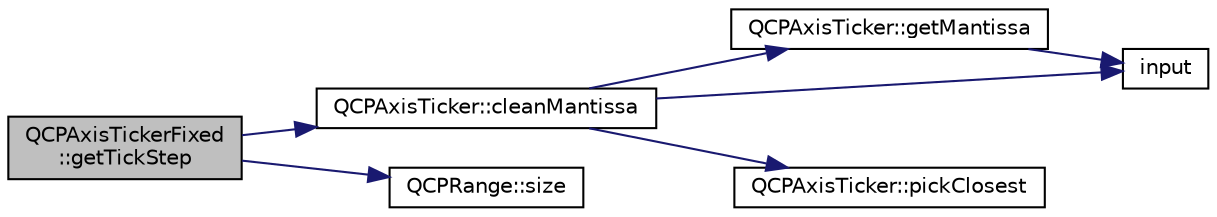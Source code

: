 digraph "QCPAxisTickerFixed::getTickStep"
{
 // LATEX_PDF_SIZE
  edge [fontname="Helvetica",fontsize="10",labelfontname="Helvetica",labelfontsize="10"];
  node [fontname="Helvetica",fontsize="10",shape=record];
  rankdir="LR";
  Node1 [label="QCPAxisTickerFixed\l::getTickStep",height=0.2,width=0.4,color="black", fillcolor="grey75", style="filled", fontcolor="black",tooltip=" "];
  Node1 -> Node2 [color="midnightblue",fontsize="10",style="solid",fontname="Helvetica"];
  Node2 [label="QCPAxisTicker::cleanMantissa",height=0.2,width=0.4,color="black", fillcolor="white", style="filled",URL="$classQCPAxisTicker.html#ac7df6c72876b7abd67c932663a0b0f6a",tooltip=" "];
  Node2 -> Node3 [color="midnightblue",fontsize="10",style="solid",fontname="Helvetica"];
  Node3 [label="QCPAxisTicker::getMantissa",height=0.2,width=0.4,color="black", fillcolor="white", style="filled",URL="$classQCPAxisTicker.html#abe99aaaf6c512812869b0a19937c76ff",tooltip=" "];
  Node3 -> Node4 [color="midnightblue",fontsize="10",style="solid",fontname="Helvetica"];
  Node4 [label="input",height=0.2,width=0.4,color="black", fillcolor="white", style="filled",URL="$validateInput_8h.html#a862ee41183463d2af6056589b31a5cdc",tooltip="Make input String Spaces-free."];
  Node2 -> Node4 [color="midnightblue",fontsize="10",style="solid",fontname="Helvetica"];
  Node2 -> Node5 [color="midnightblue",fontsize="10",style="solid",fontname="Helvetica"];
  Node5 [label="QCPAxisTicker::pickClosest",height=0.2,width=0.4,color="black", fillcolor="white", style="filled",URL="$classQCPAxisTicker.html#a4ea0a7c4ca1c610f92b9bd5944ab4260",tooltip=" "];
  Node1 -> Node6 [color="midnightblue",fontsize="10",style="solid",fontname="Helvetica"];
  Node6 [label="QCPRange::size",height=0.2,width=0.4,color="black", fillcolor="white", style="filled",URL="$classQCPRange.html#a62326e7cc4316b96df6a60813230e63f",tooltip=" "];
}
